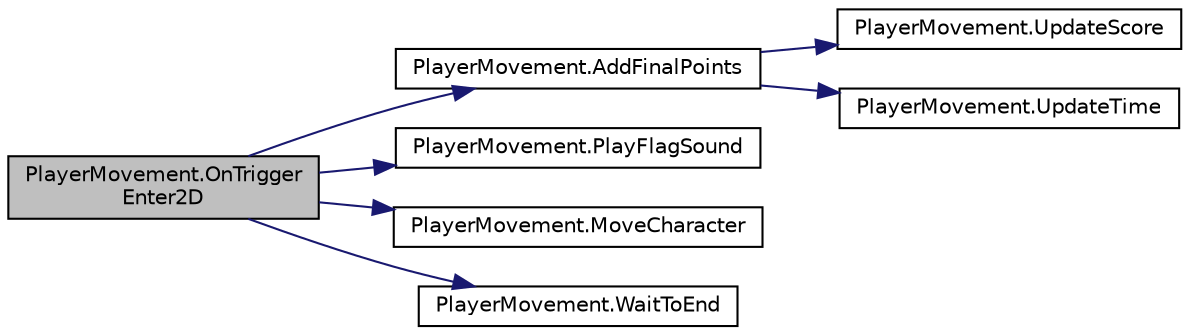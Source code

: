 digraph "PlayerMovement.OnTriggerEnter2D"
{
  edge [fontname="Helvetica",fontsize="10",labelfontname="Helvetica",labelfontsize="10"];
  node [fontname="Helvetica",fontsize="10",shape=record];
  rankdir="LR";
  Node22 [label="PlayerMovement.OnTrigger\lEnter2D",height=0.2,width=0.4,color="black", fillcolor="grey75", style="filled", fontcolor="black"];
  Node22 -> Node23 [color="midnightblue",fontsize="10",style="solid",fontname="Helvetica"];
  Node23 [label="PlayerMovement.AddFinalPoints",height=0.2,width=0.4,color="black", fillcolor="white", style="filled",URL="$class_player_movement.html#a99e6046125fbe147900c101f8f99d959"];
  Node23 -> Node24 [color="midnightblue",fontsize="10",style="solid",fontname="Helvetica"];
  Node24 [label="PlayerMovement.UpdateScore",height=0.2,width=0.4,color="black", fillcolor="white", style="filled",URL="$class_player_movement.html#a460c3d92df83d68030fb5c46228ac9b2",tooltip="UpdateScore: Updates the Score constantly, Can be called by any function or Script. "];
  Node23 -> Node25 [color="midnightblue",fontsize="10",style="solid",fontname="Helvetica"];
  Node25 [label="PlayerMovement.UpdateTime",height=0.2,width=0.4,color="black", fillcolor="white", style="filled",URL="$class_player_movement.html#ac3c54bf305c189b07b049d9afad28853",tooltip="UpdateTime: Updates the Time constantly, Can be called by any function or Script. ..."];
  Node22 -> Node26 [color="midnightblue",fontsize="10",style="solid",fontname="Helvetica"];
  Node26 [label="PlayerMovement.PlayFlagSound",height=0.2,width=0.4,color="black", fillcolor="white", style="filled",URL="$class_player_movement.html#a7c51dc732580b4fdde76c2dcc4932570"];
  Node22 -> Node27 [color="midnightblue",fontsize="10",style="solid",fontname="Helvetica"];
  Node27 [label="PlayerMovement.MoveCharacter",height=0.2,width=0.4,color="black", fillcolor="white", style="filled",URL="$class_player_movement.html#a32eaab5e97185890fe1d96e6eb2fff51"];
  Node22 -> Node28 [color="midnightblue",fontsize="10",style="solid",fontname="Helvetica"];
  Node28 [label="PlayerMovement.WaitToEnd",height=0.2,width=0.4,color="black", fillcolor="white", style="filled",URL="$class_player_movement.html#a4fda7314cb9bf9b34af0f3971f13f8de"];
}
